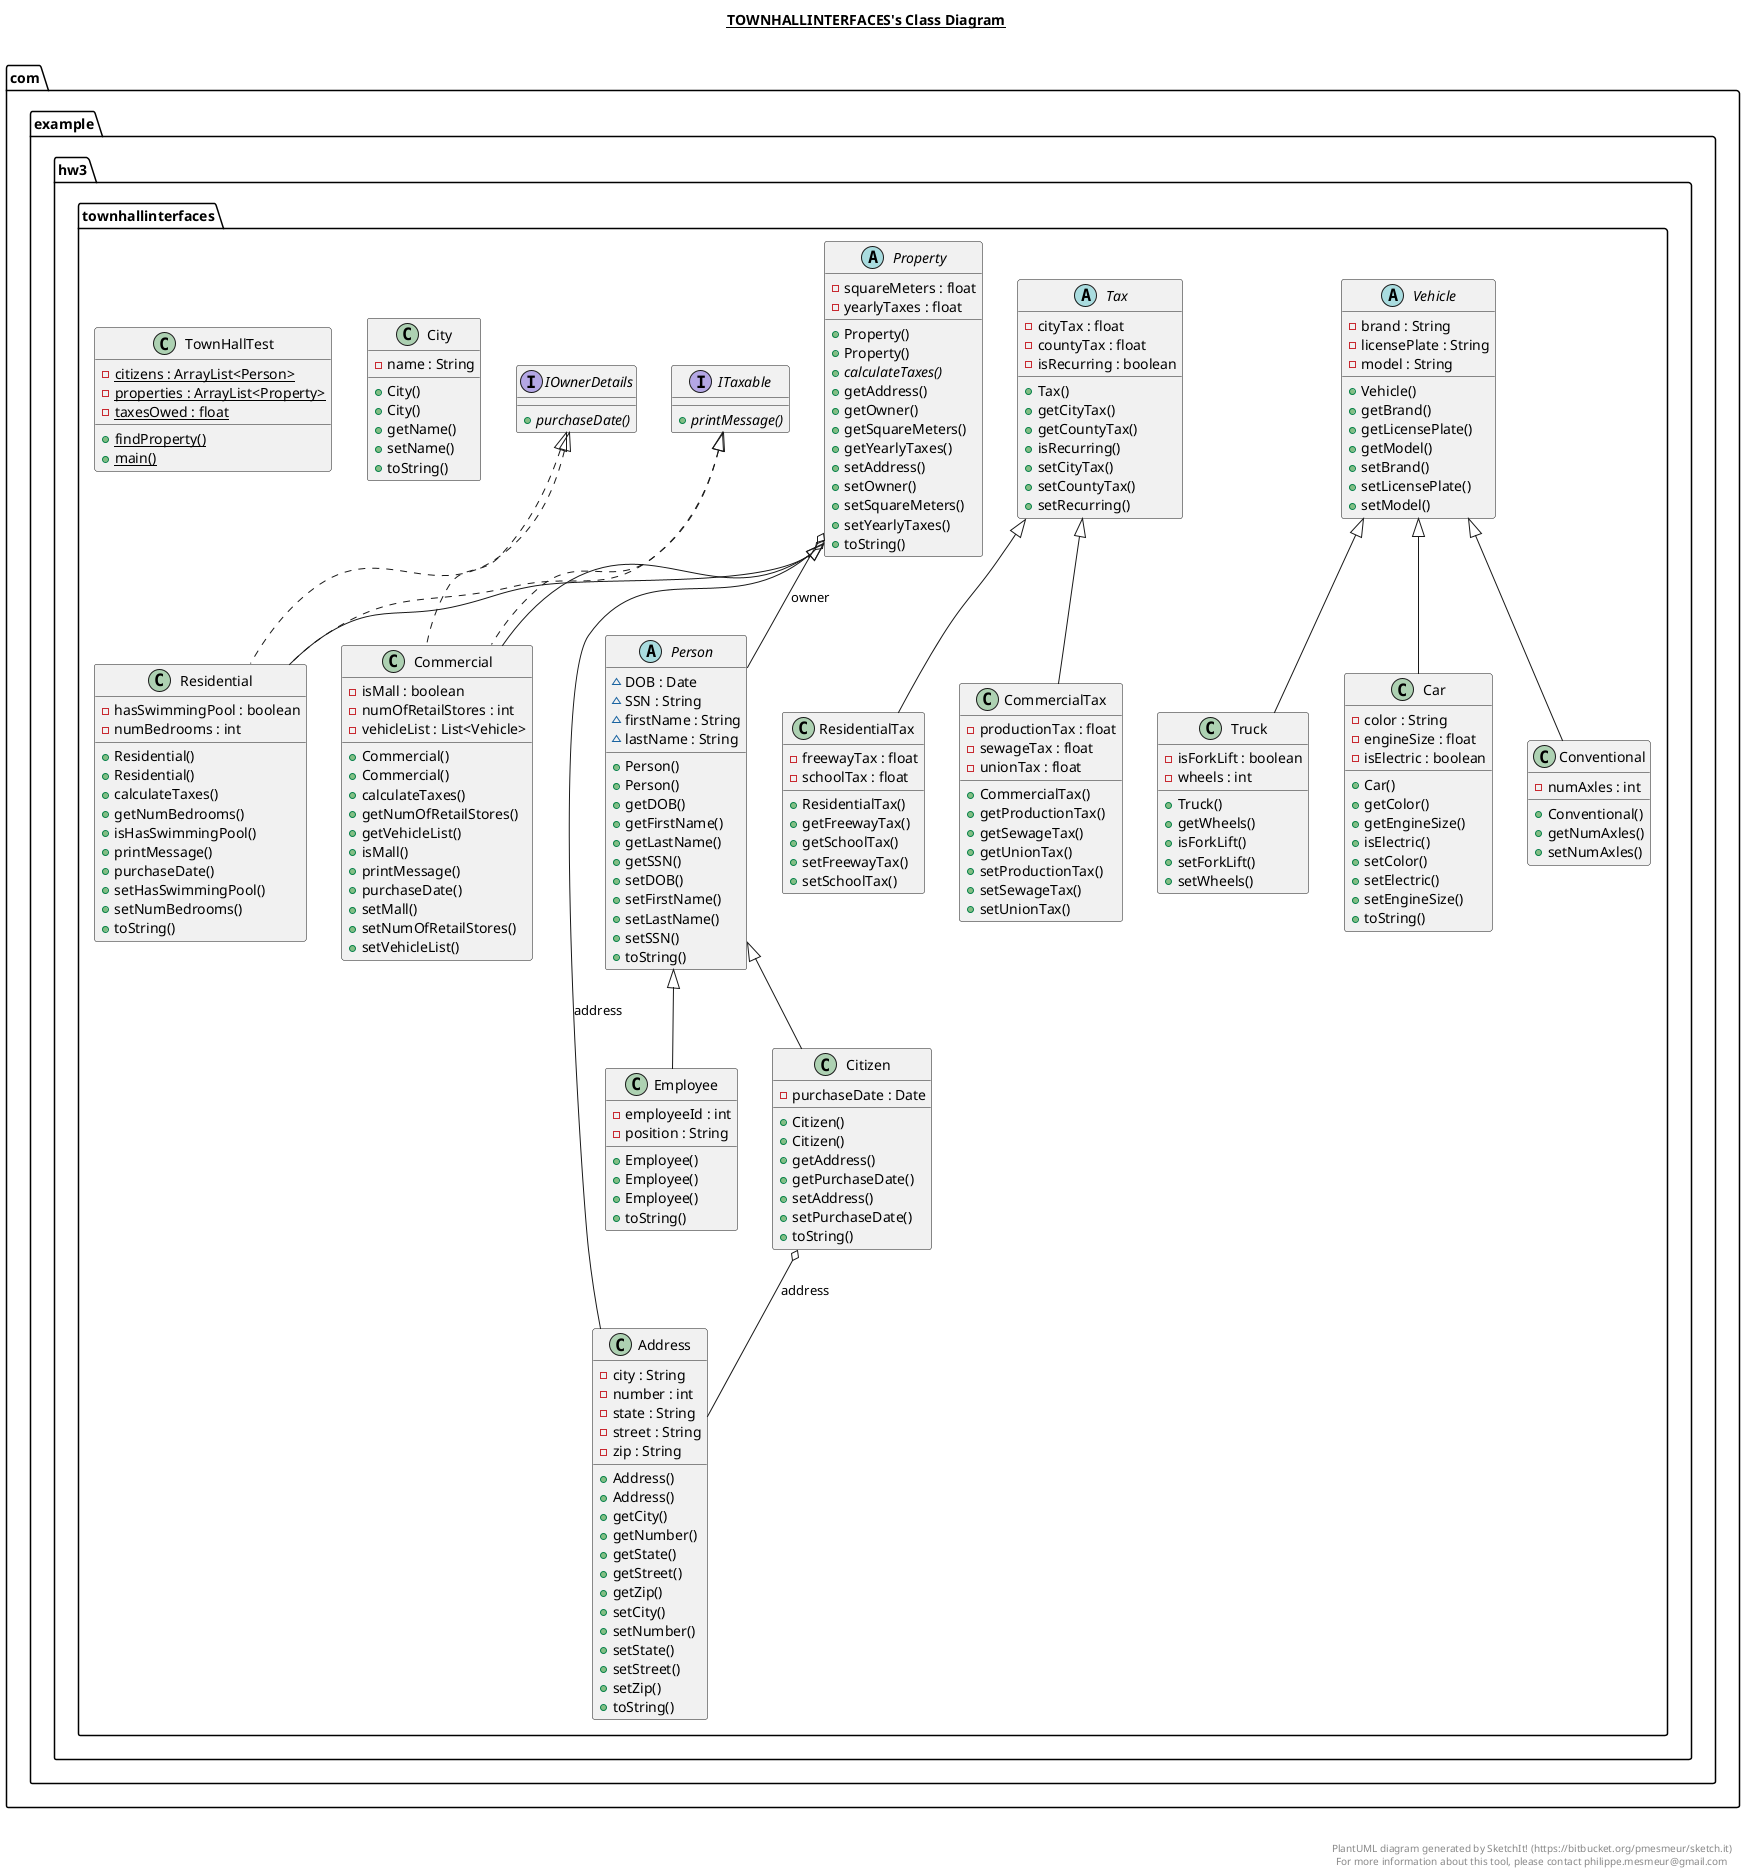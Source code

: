 @startuml

title __TOWNHALLINTERFACES's Class Diagram__\n

  namespace com.example.hw3.townhallinterfaces {
    class com.example.hw3.townhallinterfaces.Address {
        - city : String
        - number : int
        - state : String
        - street : String
        - zip : String
        + Address()
        + Address()
        + getCity()
        + getNumber()
        + getState()
        + getStreet()
        + getZip()
        + setCity()
        + setNumber()
        + setState()
        + setStreet()
        + setZip()
        + toString()
    }
  }
  

  namespace com.example.hw3.townhallinterfaces {
    class com.example.hw3.townhallinterfaces.Car {
        - color : String
        - engineSize : float
        - isElectric : boolean
        + Car()
        + getColor()
        + getEngineSize()
        + isElectric()
        + setColor()
        + setElectric()
        + setEngineSize()
        + toString()
    }
  }
  

  namespace com.example.hw3.townhallinterfaces {
    class com.example.hw3.townhallinterfaces.Citizen {
        - purchaseDate : Date
        + Citizen()
        + Citizen()
        + getAddress()
        + getPurchaseDate()
        + setAddress()
        + setPurchaseDate()
        + toString()
    }
  }
  

  namespace com.example.hw3.townhallinterfaces {
    class com.example.hw3.townhallinterfaces.City {
        - name : String
        + City()
        + City()
        + getName()
        + setName()
        + toString()
    }
  }
  

  namespace com.example.hw3.townhallinterfaces {
    class com.example.hw3.townhallinterfaces.Commercial {
        - isMall : boolean
        - numOfRetailStores : int
        - vehicleList : List<Vehicle>
        + Commercial()
        + Commercial()
        + calculateTaxes()
        + getNumOfRetailStores()
        + getVehicleList()
        + isMall()
        + printMessage()
        + purchaseDate()
        + setMall()
        + setNumOfRetailStores()
        + setVehicleList()
    }
  }
  

  namespace com.example.hw3.townhallinterfaces {
    class com.example.hw3.townhallinterfaces.CommercialTax {
        - productionTax : float
        - sewageTax : float
        - unionTax : float
        + CommercialTax()
        + getProductionTax()
        + getSewageTax()
        + getUnionTax()
        + setProductionTax()
        + setSewageTax()
        + setUnionTax()
    }
  }
  

  namespace com.example.hw3.townhallinterfaces {
    class com.example.hw3.townhallinterfaces.Conventional {
        - numAxles : int
        + Conventional()
        + getNumAxles()
        + setNumAxles()
    }
  }
  

  namespace com.example.hw3.townhallinterfaces {
    class com.example.hw3.townhallinterfaces.Employee {
        - employeeId : int
        - position : String
        + Employee()
        + Employee()
        + Employee()
        + toString()
    }
  }
  

  namespace com.example.hw3.townhallinterfaces {
    interface com.example.hw3.townhallinterfaces.IOwnerDetails {
        {abstract} + purchaseDate()
    }
  }
  

  namespace com.example.hw3.townhallinterfaces {
    interface com.example.hw3.townhallinterfaces.ITaxable {
        {abstract} + printMessage()
    }
  }
  

  namespace com.example.hw3.townhallinterfaces {
    abstract class com.example.hw3.townhallinterfaces.Person {
        ~ DOB : Date
        ~ SSN : String
        ~ firstName : String
        ~ lastName : String
        + Person()
        + Person()
        + getDOB()
        + getFirstName()
        + getLastName()
        + getSSN()
        + setDOB()
        + setFirstName()
        + setLastName()
        + setSSN()
        + toString()
    }
  }
  

  namespace com.example.hw3.townhallinterfaces {
    abstract class com.example.hw3.townhallinterfaces.Property {
        - squareMeters : float
        - yearlyTaxes : float
        + Property()
        + Property()
        {abstract} + calculateTaxes()
        + getAddress()
        + getOwner()
        + getSquareMeters()
        + getYearlyTaxes()
        + setAddress()
        + setOwner()
        + setSquareMeters()
        + setYearlyTaxes()
        + toString()
    }
  }
  

  namespace com.example.hw3.townhallinterfaces {
    class com.example.hw3.townhallinterfaces.Residential {
        - hasSwimmingPool : boolean
        - numBedrooms : int
        + Residential()
        + Residential()
        + calculateTaxes()
        + getNumBedrooms()
        + isHasSwimmingPool()
        + printMessage()
        + purchaseDate()
        + setHasSwimmingPool()
        + setNumBedrooms()
        + toString()
    }
  }
  

  namespace com.example.hw3.townhallinterfaces {
    class com.example.hw3.townhallinterfaces.ResidentialTax {
        - freewayTax : float
        - schoolTax : float
        + ResidentialTax()
        + getFreewayTax()
        + getSchoolTax()
        + setFreewayTax()
        + setSchoolTax()
    }
  }
  

  namespace com.example.hw3.townhallinterfaces {
    abstract class com.example.hw3.townhallinterfaces.Tax {
        - cityTax : float
        - countyTax : float
        - isRecurring : boolean
        + Tax()
        + getCityTax()
        + getCountyTax()
        + isRecurring()
        + setCityTax()
        + setCountyTax()
        + setRecurring()
    }
  }
  

  namespace com.example.hw3.townhallinterfaces {
    class com.example.hw3.townhallinterfaces.TownHallTest {
        {static} - citizens : ArrayList<Person>
        {static} - properties : ArrayList<Property>
        {static} - taxesOwed : float
        {static} + findProperty()
        {static} + main()
    }
  }
  

  namespace com.example.hw3.townhallinterfaces {
    class com.example.hw3.townhallinterfaces.Truck {
        - isForkLift : boolean
        - wheels : int
        + Truck()
        + getWheels()
        + isForkLift()
        + setForkLift()
        + setWheels()
    }
  }
  

  namespace com.example.hw3.townhallinterfaces {
    abstract class com.example.hw3.townhallinterfaces.Vehicle {
        - brand : String
        - licensePlate : String
        - model : String
        + Vehicle()
        + getBrand()
        + getLicensePlate()
        + getModel()
        + setBrand()
        + setLicensePlate()
        + setModel()
    }
  }
  

  com.example.hw3.townhallinterfaces.Car -up-|> com.example.hw3.townhallinterfaces.Vehicle
  com.example.hw3.townhallinterfaces.Citizen -up-|> com.example.hw3.townhallinterfaces.Person
  com.example.hw3.townhallinterfaces.Citizen o-- com.example.hw3.townhallinterfaces.Address : address
  com.example.hw3.townhallinterfaces.Commercial .up.|> com.example.hw3.townhallinterfaces.IOwnerDetails
  com.example.hw3.townhallinterfaces.Commercial .up.|> com.example.hw3.townhallinterfaces.ITaxable
  com.example.hw3.townhallinterfaces.Commercial -up-|> com.example.hw3.townhallinterfaces.Property
  com.example.hw3.townhallinterfaces.CommercialTax -up-|> com.example.hw3.townhallinterfaces.Tax
  com.example.hw3.townhallinterfaces.Conventional -up-|> com.example.hw3.townhallinterfaces.Vehicle
  com.example.hw3.townhallinterfaces.Employee -up-|> com.example.hw3.townhallinterfaces.Person
  com.example.hw3.townhallinterfaces.Property o-- com.example.hw3.townhallinterfaces.Address : address
  com.example.hw3.townhallinterfaces.Property o-- com.example.hw3.townhallinterfaces.Person : owner
  com.example.hw3.townhallinterfaces.Residential .up.|> com.example.hw3.townhallinterfaces.IOwnerDetails
  com.example.hw3.townhallinterfaces.Residential .up.|> com.example.hw3.townhallinterfaces.ITaxable
  com.example.hw3.townhallinterfaces.Residential -up-|> com.example.hw3.townhallinterfaces.Property
  com.example.hw3.townhallinterfaces.ResidentialTax -up-|> com.example.hw3.townhallinterfaces.Tax
  com.example.hw3.townhallinterfaces.Truck -up-|> com.example.hw3.townhallinterfaces.Vehicle


right footer


PlantUML diagram generated by SketchIt! (https://bitbucket.org/pmesmeur/sketch.it)
For more information about this tool, please contact philippe.mesmeur@gmail.com
endfooter

@enduml
